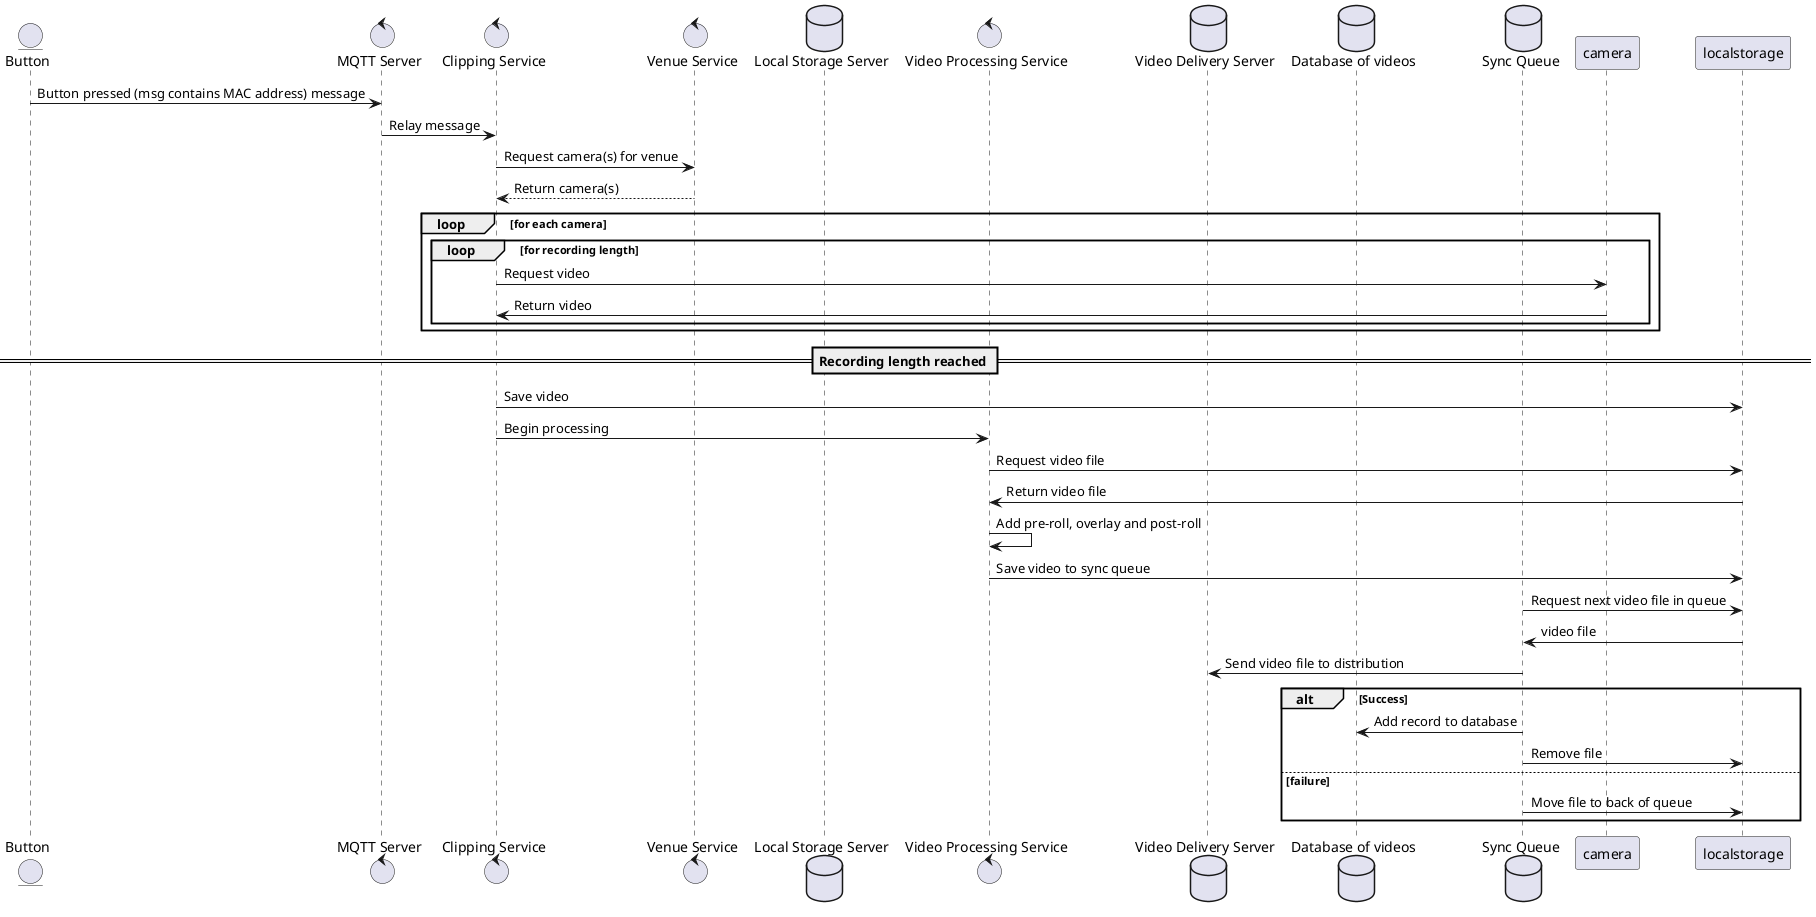 @startuml

entity "Button" as button
control "MQTT Server" as mqtt
control "Clipping Service" as clipping
control "Venue Service" as venue
database "Local Storage Server" as localstore
control "Video Processing Service" as postprocess
database "Video Delivery Server" as s3
database "Database of videos" as db
database "Sync Queue" as sync

button -> mqtt : Button pressed (msg contains MAC address) message
mqtt -> clipping : Relay message
clipping -> venue : Request camera(s) for venue
venue --> clipping : Return camera(s)
loop for each camera
    loop for recording length
        clipping -> camera: Request video
        camera -> clipping: Return video
    end
end

== Recording length reached ==

clipping -> localstorage: Save video
clipping -> postprocess: Begin processing
postprocess -> localstorage: Request video file
postprocess <- localstorage: Return video file
postprocess -> postprocess: Add pre-roll, overlay and post-roll
postprocess -> localstorage: Save video to sync queue
sync -> localstorage: Request next video file in queue
localstorage -> sync: video file
sync -> s3: Send video file to distribution
alt Success
    sync -> db: Add record to database
    sync -> localstorage: Remove file
else failure
    sync -> localstorage: Move file to back of queue
end

@enduml
